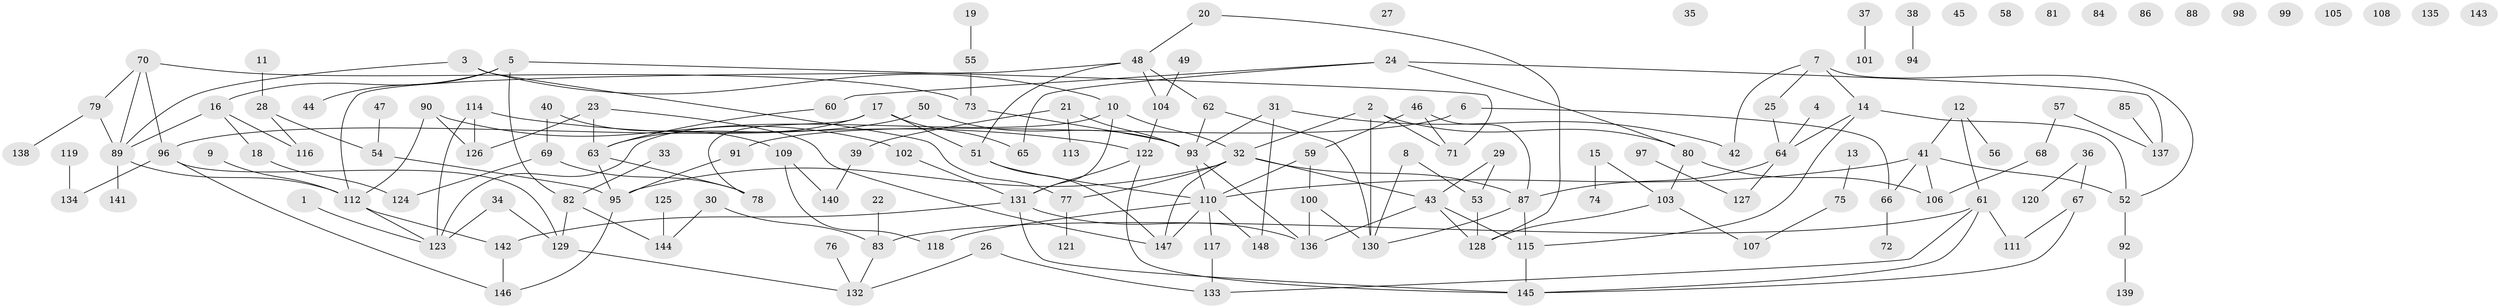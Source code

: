// coarse degree distribution, {4: 0.1724137931034483, 2: 0.2413793103448276, 3: 0.1724137931034483, 6: 0.10344827586206896, 9: 0.017241379310344827, 1: 0.10344827586206896, 5: 0.13793103448275862, 7: 0.05172413793103448}
// Generated by graph-tools (version 1.1) at 2025/35/03/04/25 23:35:50]
// undirected, 148 vertices, 189 edges
graph export_dot {
  node [color=gray90,style=filled];
  1;
  2;
  3;
  4;
  5;
  6;
  7;
  8;
  9;
  10;
  11;
  12;
  13;
  14;
  15;
  16;
  17;
  18;
  19;
  20;
  21;
  22;
  23;
  24;
  25;
  26;
  27;
  28;
  29;
  30;
  31;
  32;
  33;
  34;
  35;
  36;
  37;
  38;
  39;
  40;
  41;
  42;
  43;
  44;
  45;
  46;
  47;
  48;
  49;
  50;
  51;
  52;
  53;
  54;
  55;
  56;
  57;
  58;
  59;
  60;
  61;
  62;
  63;
  64;
  65;
  66;
  67;
  68;
  69;
  70;
  71;
  72;
  73;
  74;
  75;
  76;
  77;
  78;
  79;
  80;
  81;
  82;
  83;
  84;
  85;
  86;
  87;
  88;
  89;
  90;
  91;
  92;
  93;
  94;
  95;
  96;
  97;
  98;
  99;
  100;
  101;
  102;
  103;
  104;
  105;
  106;
  107;
  108;
  109;
  110;
  111;
  112;
  113;
  114;
  115;
  116;
  117;
  118;
  119;
  120;
  121;
  122;
  123;
  124;
  125;
  126;
  127;
  128;
  129;
  130;
  131;
  132;
  133;
  134;
  135;
  136;
  137;
  138;
  139;
  140;
  141;
  142;
  143;
  144;
  145;
  146;
  147;
  148;
  1 -- 123;
  2 -- 32;
  2 -- 71;
  2 -- 80;
  2 -- 130;
  3 -- 10;
  3 -- 77;
  3 -- 89;
  4 -- 64;
  5 -- 16;
  5 -- 44;
  5 -- 71;
  5 -- 82;
  6 -- 66;
  6 -- 91;
  7 -- 14;
  7 -- 25;
  7 -- 42;
  7 -- 52;
  8 -- 53;
  8 -- 130;
  9 -- 112;
  10 -- 32;
  10 -- 123;
  10 -- 131;
  11 -- 28;
  12 -- 41;
  12 -- 56;
  12 -- 61;
  13 -- 75;
  14 -- 52;
  14 -- 64;
  14 -- 115;
  15 -- 74;
  15 -- 103;
  16 -- 18;
  16 -- 89;
  16 -- 116;
  17 -- 51;
  17 -- 63;
  17 -- 65;
  17 -- 78;
  18 -- 124;
  19 -- 55;
  20 -- 48;
  20 -- 128;
  21 -- 39;
  21 -- 93;
  21 -- 113;
  22 -- 83;
  23 -- 63;
  23 -- 126;
  23 -- 147;
  24 -- 60;
  24 -- 65;
  24 -- 80;
  24 -- 137;
  25 -- 64;
  26 -- 132;
  26 -- 133;
  28 -- 54;
  28 -- 116;
  29 -- 43;
  29 -- 53;
  30 -- 83;
  30 -- 144;
  31 -- 42;
  31 -- 93;
  31 -- 148;
  32 -- 43;
  32 -- 77;
  32 -- 87;
  32 -- 95;
  32 -- 147;
  33 -- 82;
  34 -- 123;
  34 -- 129;
  36 -- 67;
  36 -- 120;
  37 -- 101;
  38 -- 94;
  39 -- 140;
  40 -- 69;
  40 -- 109;
  41 -- 52;
  41 -- 66;
  41 -- 106;
  41 -- 110;
  43 -- 115;
  43 -- 128;
  43 -- 136;
  46 -- 59;
  46 -- 71;
  46 -- 87;
  47 -- 54;
  48 -- 51;
  48 -- 62;
  48 -- 104;
  48 -- 112;
  49 -- 104;
  50 -- 93;
  50 -- 96;
  51 -- 110;
  51 -- 147;
  52 -- 92;
  53 -- 128;
  54 -- 95;
  55 -- 73;
  57 -- 68;
  57 -- 137;
  59 -- 100;
  59 -- 110;
  60 -- 63;
  61 -- 83;
  61 -- 111;
  61 -- 133;
  61 -- 145;
  62 -- 93;
  62 -- 130;
  63 -- 78;
  63 -- 95;
  64 -- 87;
  64 -- 127;
  66 -- 72;
  67 -- 111;
  67 -- 145;
  68 -- 106;
  69 -- 78;
  69 -- 124;
  70 -- 73;
  70 -- 79;
  70 -- 89;
  70 -- 96;
  73 -- 93;
  75 -- 107;
  76 -- 132;
  77 -- 121;
  79 -- 89;
  79 -- 138;
  80 -- 103;
  80 -- 106;
  82 -- 129;
  82 -- 144;
  83 -- 132;
  85 -- 137;
  87 -- 115;
  87 -- 130;
  89 -- 112;
  89 -- 141;
  90 -- 102;
  90 -- 112;
  90 -- 126;
  91 -- 95;
  92 -- 139;
  93 -- 110;
  93 -- 136;
  95 -- 146;
  96 -- 129;
  96 -- 134;
  96 -- 146;
  97 -- 127;
  100 -- 130;
  100 -- 136;
  102 -- 131;
  103 -- 107;
  103 -- 128;
  104 -- 122;
  109 -- 118;
  109 -- 140;
  110 -- 117;
  110 -- 118;
  110 -- 147;
  110 -- 148;
  112 -- 123;
  112 -- 142;
  114 -- 122;
  114 -- 123;
  114 -- 126;
  115 -- 145;
  117 -- 133;
  119 -- 134;
  122 -- 131;
  122 -- 145;
  125 -- 144;
  129 -- 132;
  131 -- 136;
  131 -- 142;
  131 -- 145;
  142 -- 146;
}
